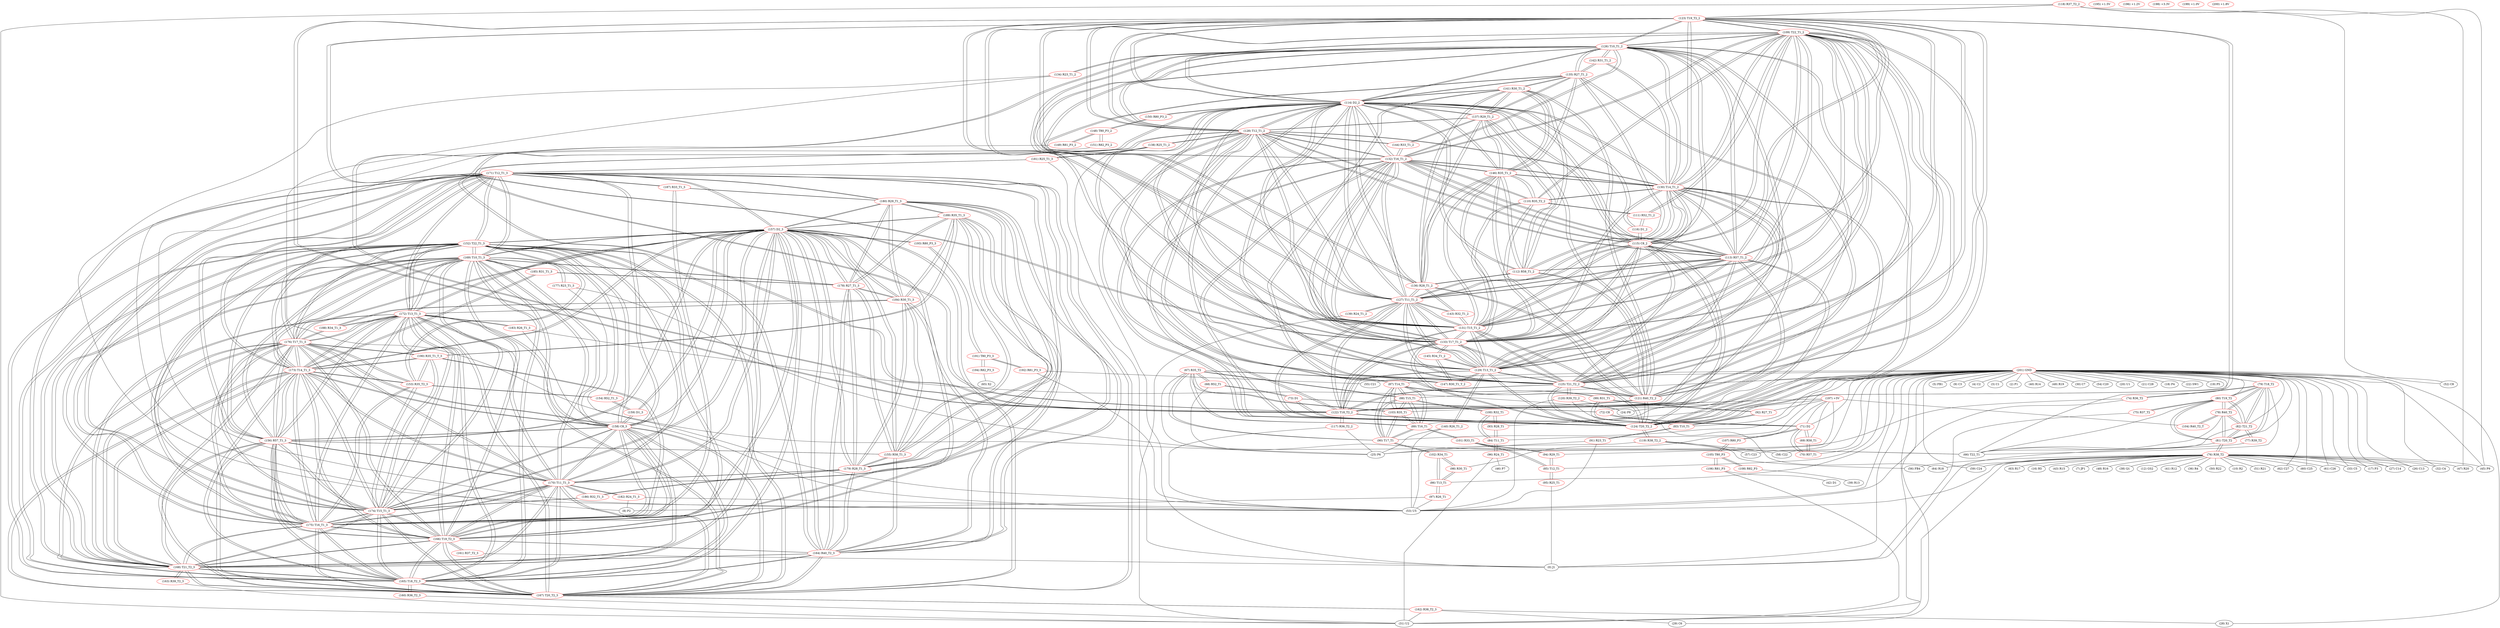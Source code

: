 graph {
	67 [label="(67) R35_T2" color=red]
	68 [label="(68) R52_T1"]
	66 [label="(66) T22_T1"]
	87 [label="(87) T14_T1"]
	88 [label="(88) T15_T1"]
	90 [label="(90) T17_T1"]
	89 [label="(89) T16_T1"]
	103 [label="(103) R35_T1"]
	68 [label="(68) R52_T1" color=red]
	73 [label="(73) D1"]
	67 [label="(67) R35_T2"]
	66 [label="(66) T22_T1"]
	69 [label="(69) R58_T1" color=red]
	70 [label="(70) R57_T1"]
	71 [label="(71) D2"]
	70 [label="(70) R57_T1" color=red]
	71 [label="(71) D2"]
	69 [label="(69) R58_T1"]
	71 [label="(71) D2" color=red]
	73 [label="(73) D1"]
	72 [label="(72) C8"]
	70 [label="(70) R57_T1"]
	69 [label="(69) R58_T1"]
	107 [label="(107) R80_P3"]
	72 [label="(72) C8" color=red]
	73 [label="(73) D1"]
	71 [label="(71) D2"]
	73 [label="(73) D1" color=red]
	71 [label="(71) D2"]
	72 [label="(72) C8"]
	68 [label="(68) R52_T1"]
	74 [label="(74) R36_T2" color=red]
	25 [label="(25) P6"]
	53 [label="(53) U5"]
	79 [label="(79) T18_T2"]
	75 [label="(75) R37_T2" color=red]
	0 [label="(0) J1"]
	80 [label="(80) T19_T2"]
	76 [label="(76) R38_T2" color=red]
	50 [label="(50) R22"]
	10 [label="(10) R2"]
	51 [label="(51) R21"]
	53 [label="(53) U5"]
	59 [label="(59) C24"]
	62 [label="(62) C27"]
	64 [label="(64) R18"]
	63 [label="(63) R17"]
	60 [label="(60) C25"]
	16 [label="(16) R5"]
	61 [label="(61) C26"]
	31 [label="(31) U2"]
	33 [label="(33) C5"]
	43 [label="(43) R15"]
	17 [label="(17) P3"]
	47 [label="(47) R20"]
	7 [label="(7) JP1"]
	27 [label="(27) C14"]
	45 [label="(45) P9"]
	26 [label="(26) C13"]
	48 [label="(48) R16"]
	38 [label="(38) Q1"]
	12 [label="(12) GS2"]
	56 [label="(56) FB4"]
	41 [label="(41) R12"]
	36 [label="(36) R4"]
	32 [label="(32) C4"]
	81 [label="(81) T20_T2"]
	77 [label="(77) R39_T2" color=red]
	0 [label="(0) J1"]
	82 [label="(82) T21_T2"]
	78 [label="(78) R40_T2" color=red]
	81 [label="(81) T20_T2"]
	82 [label="(82) T21_T2"]
	80 [label="(80) T19_T2"]
	66 [label="(66) T22_T1"]
	79 [label="(79) T18_T2"]
	104 [label="(104) R40_T2_T"]
	79 [label="(79) T18_T2" color=red]
	81 [label="(81) T20_T2"]
	82 [label="(82) T21_T2"]
	80 [label="(80) T19_T2"]
	78 [label="(78) R40_T2"]
	66 [label="(66) T22_T1"]
	74 [label="(74) R36_T2"]
	80 [label="(80) T19_T2" color=red]
	81 [label="(81) T20_T2"]
	82 [label="(82) T21_T2"]
	78 [label="(78) R40_T2"]
	66 [label="(66) T22_T1"]
	79 [label="(79) T18_T2"]
	75 [label="(75) R37_T2"]
	81 [label="(81) T20_T2" color=red]
	82 [label="(82) T21_T2"]
	80 [label="(80) T19_T2"]
	78 [label="(78) R40_T2"]
	66 [label="(66) T22_T1"]
	79 [label="(79) T18_T2"]
	76 [label="(76) R38_T2"]
	82 [label="(82) T21_T2" color=red]
	81 [label="(81) T20_T2"]
	80 [label="(80) T19_T2"]
	78 [label="(78) R40_T2"]
	66 [label="(66) T22_T1"]
	79 [label="(79) T18_T2"]
	77 [label="(77) R39_T2"]
	83 [label="(83) T10_T1" color=red]
	91 [label="(91) R23_T1"]
	99 [label="(99) R31_T1"]
	92 [label="(92) R27_T1"]
	84 [label="(84) T11_T1" color=red]
	96 [label="(96) R24_T1"]
	100 [label="(100) R32_T1"]
	93 [label="(93) R28_T1"]
	85 [label="(85) T12_T1" color=red]
	101 [label="(101) R33_T1"]
	94 [label="(94) R29_T1"]
	95 [label="(95) R25_T1"]
	86 [label="(86) T13_T1" color=red]
	102 [label="(102) R34_T1"]
	98 [label="(98) R30_T1"]
	97 [label="(97) R26_T1"]
	87 [label="(87) T14_T1" color=red]
	88 [label="(88) T15_T1"]
	90 [label="(90) T17_T1"]
	89 [label="(89) T16_T1"]
	103 [label="(103) R35_T1"]
	67 [label="(67) R35_T2"]
	99 [label="(99) R31_T1"]
	88 [label="(88) T15_T1" color=red]
	87 [label="(87) T14_T1"]
	90 [label="(90) T17_T1"]
	89 [label="(89) T16_T1"]
	103 [label="(103) R35_T1"]
	67 [label="(67) R35_T2"]
	100 [label="(100) R32_T1"]
	89 [label="(89) T16_T1" color=red]
	87 [label="(87) T14_T1"]
	88 [label="(88) T15_T1"]
	90 [label="(90) T17_T1"]
	103 [label="(103) R35_T1"]
	67 [label="(67) R35_T2"]
	101 [label="(101) R33_T1"]
	90 [label="(90) T17_T1" color=red]
	87 [label="(87) T14_T1"]
	88 [label="(88) T15_T1"]
	89 [label="(89) T16_T1"]
	103 [label="(103) R35_T1"]
	67 [label="(67) R35_T2"]
	102 [label="(102) R34_T1"]
	91 [label="(91) R23_T1" color=red]
	25 [label="(25) P6"]
	53 [label="(53) U5"]
	83 [label="(83) T10_T1"]
	92 [label="(92) R27_T1" color=red]
	99 [label="(99) R31_T1"]
	83 [label="(83) T10_T1"]
	93 [label="(93) R28_T1" color=red]
	100 [label="(100) R32_T1"]
	84 [label="(84) T11_T1"]
	94 [label="(94) R29_T1" color=red]
	101 [label="(101) R33_T1"]
	85 [label="(85) T12_T1"]
	95 [label="(95) R25_T1" color=red]
	0 [label="(0) J1"]
	85 [label="(85) T12_T1"]
	96 [label="(96) R24_T1" color=red]
	46 [label="(46) P7"]
	31 [label="(31) U2"]
	84 [label="(84) T11_T1"]
	97 [label="(97) R26_T1" color=red]
	8 [label="(8) P2"]
	53 [label="(53) U5"]
	86 [label="(86) T13_T1"]
	98 [label="(98) R30_T1" color=red]
	86 [label="(86) T13_T1"]
	102 [label="(102) R34_T1"]
	99 [label="(99) R31_T1" color=red]
	92 [label="(92) R27_T1"]
	83 [label="(83) T10_T1"]
	87 [label="(87) T14_T1"]
	100 [label="(100) R32_T1" color=red]
	88 [label="(88) T15_T1"]
	84 [label="(84) T11_T1"]
	93 [label="(93) R28_T1"]
	101 [label="(101) R33_T1" color=red]
	89 [label="(89) T16_T1"]
	94 [label="(94) R29_T1"]
	85 [label="(85) T12_T1"]
	102 [label="(102) R34_T1" color=red]
	90 [label="(90) T17_T1"]
	86 [label="(86) T13_T1"]
	98 [label="(98) R30_T1"]
	103 [label="(103) R35_T1" color=red]
	87 [label="(87) T14_T1"]
	88 [label="(88) T15_T1"]
	90 [label="(90) T17_T1"]
	89 [label="(89) T16_T1"]
	67 [label="(67) R35_T2"]
	104 [label="(104) R40_T2_T" color=red]
	78 [label="(78) R40_T2"]
	105 [label="(105) T80_P3" color=red]
	106 [label="(106) R81_P3"]
	108 [label="(108) R82_P3"]
	107 [label="(107) R80_P3"]
	106 [label="(106) R81_P3" color=red]
	31 [label="(31) U2"]
	42 [label="(42) D1"]
	105 [label="(105) T80_P3"]
	107 [label="(107) R80_P3" color=red]
	71 [label="(71) D2"]
	105 [label="(105) T80_P3"]
	108 [label="(108) R82_P3" color=red]
	39 [label="(39) R13"]
	105 [label="(105) T80_P3"]
	109 [label="(109) T22_T1_2" color=red]
	126 [label="(126) T10_T1_2"]
	127 [label="(127) T11_T1_2"]
	128 [label="(128) T12_T1_2"]
	129 [label="(129) T13_T1_2"]
	124 [label="(124) T20_T2_2"]
	130 [label="(130) T14_T1_2"]
	131 [label="(131) T15_T1_2"]
	122 [label="(122) T18_T2_2"]
	125 [label="(125) T21_T2_2"]
	123 [label="(123) T19_T2_2"]
	115 [label="(115) C8_2"]
	132 [label="(132) T16_T1_2"]
	133 [label="(133) T17_T1_2"]
	114 [label="(114) D2_2"]
	113 [label="(113) R57_T1_2"]
	110 [label="(110) R35_T2_2"]
	111 [label="(111) R52_T1_2"]
	121 [label="(121) R40_T2_2"]
	110 [label="(110) R35_T2_2" color=red]
	111 [label="(111) R52_T1_2"]
	109 [label="(109) T22_T1_2"]
	130 [label="(130) T14_T1_2"]
	131 [label="(131) T15_T1_2"]
	133 [label="(133) T17_T1_2"]
	132 [label="(132) T16_T1_2"]
	146 [label="(146) R35_T1_2"]
	111 [label="(111) R52_T1_2" color=red]
	116 [label="(116) D1_2"]
	110 [label="(110) R35_T2_2"]
	109 [label="(109) T22_T1_2"]
	112 [label="(112) R58_T1_2" color=red]
	114 [label="(114) D2_2"]
	121 [label="(121) R40_T2_2"]
	135 [label="(135) R27_T1_2"]
	136 [label="(136) R28_T1_2"]
	137 [label="(137) R29_T1_2"]
	141 [label="(141) R30_T1_2"]
	146 [label="(146) R35_T1_2"]
	113 [label="(113) R57_T1_2"]
	113 [label="(113) R57_T1_2" color=red]
	126 [label="(126) T10_T1_2"]
	127 [label="(127) T11_T1_2"]
	128 [label="(128) T12_T1_2"]
	129 [label="(129) T13_T1_2"]
	124 [label="(124) T20_T2_2"]
	130 [label="(130) T14_T1_2"]
	131 [label="(131) T15_T1_2"]
	122 [label="(122) T18_T2_2"]
	125 [label="(125) T21_T2_2"]
	123 [label="(123) T19_T2_2"]
	115 [label="(115) C8_2"]
	132 [label="(132) T16_T1_2"]
	133 [label="(133) T17_T1_2"]
	114 [label="(114) D2_2"]
	109 [label="(109) T22_T1_2"]
	112 [label="(112) R58_T1_2"]
	114 [label="(114) D2_2" color=red]
	112 [label="(112) R58_T1_2"]
	121 [label="(121) R40_T2_2"]
	135 [label="(135) R27_T1_2"]
	136 [label="(136) R28_T1_2"]
	137 [label="(137) R29_T1_2"]
	141 [label="(141) R30_T1_2"]
	146 [label="(146) R35_T1_2"]
	126 [label="(126) T10_T1_2"]
	127 [label="(127) T11_T1_2"]
	128 [label="(128) T12_T1_2"]
	129 [label="(129) T13_T1_2"]
	124 [label="(124) T20_T2_2"]
	130 [label="(130) T14_T1_2"]
	131 [label="(131) T15_T1_2"]
	122 [label="(122) T18_T2_2"]
	125 [label="(125) T21_T2_2"]
	123 [label="(123) T19_T2_2"]
	115 [label="(115) C8_2"]
	132 [label="(132) T16_T1_2"]
	133 [label="(133) T17_T1_2"]
	109 [label="(109) T22_T1_2"]
	113 [label="(113) R57_T1_2"]
	116 [label="(116) D1_2"]
	150 [label="(150) R80_P3_2"]
	115 [label="(115) C8_2" color=red]
	126 [label="(126) T10_T1_2"]
	127 [label="(127) T11_T1_2"]
	128 [label="(128) T12_T1_2"]
	129 [label="(129) T13_T1_2"]
	124 [label="(124) T20_T2_2"]
	130 [label="(130) T14_T1_2"]
	131 [label="(131) T15_T1_2"]
	122 [label="(122) T18_T2_2"]
	125 [label="(125) T21_T2_2"]
	123 [label="(123) T19_T2_2"]
	132 [label="(132) T16_T1_2"]
	133 [label="(133) T17_T1_2"]
	114 [label="(114) D2_2"]
	109 [label="(109) T22_T1_2"]
	113 [label="(113) R57_T1_2"]
	116 [label="(116) D1_2"]
	116 [label="(116) D1_2" color=red]
	114 [label="(114) D2_2"]
	115 [label="(115) C8_2"]
	111 [label="(111) R52_T1_2"]
	117 [label="(117) R36_T2_2" color=red]
	53 [label="(53) U5"]
	25 [label="(25) P6"]
	122 [label="(122) T18_T2_2"]
	118 [label="(118) R37_T2_2" color=red]
	31 [label="(31) U2"]
	47 [label="(47) R20"]
	45 [label="(45) P9"]
	52 [label="(52) C8"]
	123 [label="(123) T19_T2_2"]
	119 [label="(119) R38_T2_2" color=red]
	56 [label="(56) FB4"]
	57 [label="(57) C23"]
	58 [label="(58) C22"]
	53 [label="(53) U5"]
	124 [label="(124) T20_T2_2"]
	120 [label="(120) R39_T2_2" color=red]
	53 [label="(53) U5"]
	64 [label="(64) R18"]
	24 [label="(24) P8"]
	125 [label="(125) T21_T2_2"]
	121 [label="(121) R40_T2_2" color=red]
	114 [label="(114) D2_2"]
	112 [label="(112) R58_T1_2"]
	135 [label="(135) R27_T1_2"]
	136 [label="(136) R28_T1_2"]
	137 [label="(137) R29_T1_2"]
	141 [label="(141) R30_T1_2"]
	146 [label="(146) R35_T1_2"]
	124 [label="(124) T20_T2_2"]
	125 [label="(125) T21_T2_2"]
	123 [label="(123) T19_T2_2"]
	109 [label="(109) T22_T1_2"]
	122 [label="(122) T18_T2_2"]
	122 [label="(122) T18_T2_2" color=red]
	126 [label="(126) T10_T1_2"]
	127 [label="(127) T11_T1_2"]
	128 [label="(128) T12_T1_2"]
	129 [label="(129) T13_T1_2"]
	124 [label="(124) T20_T2_2"]
	130 [label="(130) T14_T1_2"]
	131 [label="(131) T15_T1_2"]
	125 [label="(125) T21_T2_2"]
	123 [label="(123) T19_T2_2"]
	115 [label="(115) C8_2"]
	132 [label="(132) T16_T1_2"]
	133 [label="(133) T17_T1_2"]
	114 [label="(114) D2_2"]
	109 [label="(109) T22_T1_2"]
	113 [label="(113) R57_T1_2"]
	121 [label="(121) R40_T2_2"]
	117 [label="(117) R36_T2_2"]
	123 [label="(123) T19_T2_2" color=red]
	126 [label="(126) T10_T1_2"]
	127 [label="(127) T11_T1_2"]
	128 [label="(128) T12_T1_2"]
	129 [label="(129) T13_T1_2"]
	124 [label="(124) T20_T2_2"]
	130 [label="(130) T14_T1_2"]
	131 [label="(131) T15_T1_2"]
	122 [label="(122) T18_T2_2"]
	125 [label="(125) T21_T2_2"]
	115 [label="(115) C8_2"]
	132 [label="(132) T16_T1_2"]
	133 [label="(133) T17_T1_2"]
	114 [label="(114) D2_2"]
	109 [label="(109) T22_T1_2"]
	113 [label="(113) R57_T1_2"]
	121 [label="(121) R40_T2_2"]
	118 [label="(118) R37_T2_2"]
	124 [label="(124) T20_T2_2" color=red]
	126 [label="(126) T10_T1_2"]
	127 [label="(127) T11_T1_2"]
	128 [label="(128) T12_T1_2"]
	129 [label="(129) T13_T1_2"]
	130 [label="(130) T14_T1_2"]
	131 [label="(131) T15_T1_2"]
	122 [label="(122) T18_T2_2"]
	125 [label="(125) T21_T2_2"]
	123 [label="(123) T19_T2_2"]
	115 [label="(115) C8_2"]
	132 [label="(132) T16_T1_2"]
	133 [label="(133) T17_T1_2"]
	114 [label="(114) D2_2"]
	109 [label="(109) T22_T1_2"]
	113 [label="(113) R57_T1_2"]
	121 [label="(121) R40_T2_2"]
	119 [label="(119) R38_T2_2"]
	125 [label="(125) T21_T2_2" color=red]
	126 [label="(126) T10_T1_2"]
	127 [label="(127) T11_T1_2"]
	128 [label="(128) T12_T1_2"]
	129 [label="(129) T13_T1_2"]
	124 [label="(124) T20_T2_2"]
	130 [label="(130) T14_T1_2"]
	131 [label="(131) T15_T1_2"]
	122 [label="(122) T18_T2_2"]
	123 [label="(123) T19_T2_2"]
	115 [label="(115) C8_2"]
	132 [label="(132) T16_T1_2"]
	133 [label="(133) T17_T1_2"]
	114 [label="(114) D2_2"]
	109 [label="(109) T22_T1_2"]
	113 [label="(113) R57_T1_2"]
	121 [label="(121) R40_T2_2"]
	120 [label="(120) R39_T2_2"]
	126 [label="(126) T10_T1_2" color=red]
	127 [label="(127) T11_T1_2"]
	128 [label="(128) T12_T1_2"]
	129 [label="(129) T13_T1_2"]
	124 [label="(124) T20_T2_2"]
	130 [label="(130) T14_T1_2"]
	131 [label="(131) T15_T1_2"]
	122 [label="(122) T18_T2_2"]
	125 [label="(125) T21_T2_2"]
	123 [label="(123) T19_T2_2"]
	115 [label="(115) C8_2"]
	132 [label="(132) T16_T1_2"]
	133 [label="(133) T17_T1_2"]
	114 [label="(114) D2_2"]
	109 [label="(109) T22_T1_2"]
	113 [label="(113) R57_T1_2"]
	134 [label="(134) R23_T1_2"]
	142 [label="(142) R31_T1_2"]
	135 [label="(135) R27_T1_2"]
	127 [label="(127) T11_T1_2" color=red]
	126 [label="(126) T10_T1_2"]
	128 [label="(128) T12_T1_2"]
	129 [label="(129) T13_T1_2"]
	124 [label="(124) T20_T2_2"]
	130 [label="(130) T14_T1_2"]
	131 [label="(131) T15_T1_2"]
	122 [label="(122) T18_T2_2"]
	125 [label="(125) T21_T2_2"]
	123 [label="(123) T19_T2_2"]
	115 [label="(115) C8_2"]
	132 [label="(132) T16_T1_2"]
	133 [label="(133) T17_T1_2"]
	114 [label="(114) D2_2"]
	109 [label="(109) T22_T1_2"]
	113 [label="(113) R57_T1_2"]
	139 [label="(139) R24_T1_2"]
	143 [label="(143) R32_T1_2"]
	136 [label="(136) R28_T1_2"]
	128 [label="(128) T12_T1_2" color=red]
	126 [label="(126) T10_T1_2"]
	127 [label="(127) T11_T1_2"]
	129 [label="(129) T13_T1_2"]
	124 [label="(124) T20_T2_2"]
	130 [label="(130) T14_T1_2"]
	131 [label="(131) T15_T1_2"]
	122 [label="(122) T18_T2_2"]
	125 [label="(125) T21_T2_2"]
	123 [label="(123) T19_T2_2"]
	115 [label="(115) C8_2"]
	132 [label="(132) T16_T1_2"]
	133 [label="(133) T17_T1_2"]
	114 [label="(114) D2_2"]
	109 [label="(109) T22_T1_2"]
	113 [label="(113) R57_T1_2"]
	144 [label="(144) R33_T1_2"]
	137 [label="(137) R29_T1_2"]
	138 [label="(138) R25_T1_2"]
	129 [label="(129) T13_T1_2" color=red]
	126 [label="(126) T10_T1_2"]
	127 [label="(127) T11_T1_2"]
	128 [label="(128) T12_T1_2"]
	124 [label="(124) T20_T2_2"]
	130 [label="(130) T14_T1_2"]
	131 [label="(131) T15_T1_2"]
	122 [label="(122) T18_T2_2"]
	125 [label="(125) T21_T2_2"]
	123 [label="(123) T19_T2_2"]
	115 [label="(115) C8_2"]
	132 [label="(132) T16_T1_2"]
	133 [label="(133) T17_T1_2"]
	114 [label="(114) D2_2"]
	109 [label="(109) T22_T1_2"]
	113 [label="(113) R57_T1_2"]
	145 [label="(145) R34_T1_2"]
	147 [label="(147) R30_T1_T_2"]
	140 [label="(140) R26_T1_2"]
	130 [label="(130) T14_T1_2" color=red]
	126 [label="(126) T10_T1_2"]
	127 [label="(127) T11_T1_2"]
	128 [label="(128) T12_T1_2"]
	129 [label="(129) T13_T1_2"]
	124 [label="(124) T20_T2_2"]
	131 [label="(131) T15_T1_2"]
	122 [label="(122) T18_T2_2"]
	125 [label="(125) T21_T2_2"]
	123 [label="(123) T19_T2_2"]
	115 [label="(115) C8_2"]
	132 [label="(132) T16_T1_2"]
	133 [label="(133) T17_T1_2"]
	114 [label="(114) D2_2"]
	109 [label="(109) T22_T1_2"]
	113 [label="(113) R57_T1_2"]
	146 [label="(146) R35_T1_2"]
	110 [label="(110) R35_T2_2"]
	142 [label="(142) R31_T1_2"]
	131 [label="(131) T15_T1_2" color=red]
	126 [label="(126) T10_T1_2"]
	127 [label="(127) T11_T1_2"]
	128 [label="(128) T12_T1_2"]
	129 [label="(129) T13_T1_2"]
	124 [label="(124) T20_T2_2"]
	130 [label="(130) T14_T1_2"]
	122 [label="(122) T18_T2_2"]
	125 [label="(125) T21_T2_2"]
	123 [label="(123) T19_T2_2"]
	115 [label="(115) C8_2"]
	132 [label="(132) T16_T1_2"]
	133 [label="(133) T17_T1_2"]
	114 [label="(114) D2_2"]
	109 [label="(109) T22_T1_2"]
	113 [label="(113) R57_T1_2"]
	146 [label="(146) R35_T1_2"]
	110 [label="(110) R35_T2_2"]
	143 [label="(143) R32_T1_2"]
	132 [label="(132) T16_T1_2" color=red]
	126 [label="(126) T10_T1_2"]
	127 [label="(127) T11_T1_2"]
	128 [label="(128) T12_T1_2"]
	129 [label="(129) T13_T1_2"]
	124 [label="(124) T20_T2_2"]
	130 [label="(130) T14_T1_2"]
	131 [label="(131) T15_T1_2"]
	122 [label="(122) T18_T2_2"]
	125 [label="(125) T21_T2_2"]
	123 [label="(123) T19_T2_2"]
	115 [label="(115) C8_2"]
	133 [label="(133) T17_T1_2"]
	114 [label="(114) D2_2"]
	109 [label="(109) T22_T1_2"]
	113 [label="(113) R57_T1_2"]
	146 [label="(146) R35_T1_2"]
	110 [label="(110) R35_T2_2"]
	144 [label="(144) R33_T1_2"]
	133 [label="(133) T17_T1_2" color=red]
	126 [label="(126) T10_T1_2"]
	127 [label="(127) T11_T1_2"]
	128 [label="(128) T12_T1_2"]
	129 [label="(129) T13_T1_2"]
	124 [label="(124) T20_T2_2"]
	130 [label="(130) T14_T1_2"]
	131 [label="(131) T15_T1_2"]
	122 [label="(122) T18_T2_2"]
	125 [label="(125) T21_T2_2"]
	123 [label="(123) T19_T2_2"]
	115 [label="(115) C8_2"]
	132 [label="(132) T16_T1_2"]
	114 [label="(114) D2_2"]
	109 [label="(109) T22_T1_2"]
	113 [label="(113) R57_T1_2"]
	146 [label="(146) R35_T1_2"]
	110 [label="(110) R35_T2_2"]
	145 [label="(145) R34_T1_2"]
	134 [label="(134) R23_T1_2" color=red]
	53 [label="(53) U5"]
	25 [label="(25) P6"]
	126 [label="(126) T10_T1_2"]
	135 [label="(135) R27_T1_2" color=red]
	114 [label="(114) D2_2"]
	112 [label="(112) R58_T1_2"]
	121 [label="(121) R40_T2_2"]
	136 [label="(136) R28_T1_2"]
	137 [label="(137) R29_T1_2"]
	141 [label="(141) R30_T1_2"]
	146 [label="(146) R35_T1_2"]
	142 [label="(142) R31_T1_2"]
	126 [label="(126) T10_T1_2"]
	136 [label="(136) R28_T1_2" color=red]
	114 [label="(114) D2_2"]
	112 [label="(112) R58_T1_2"]
	121 [label="(121) R40_T2_2"]
	135 [label="(135) R27_T1_2"]
	137 [label="(137) R29_T1_2"]
	141 [label="(141) R30_T1_2"]
	146 [label="(146) R35_T1_2"]
	143 [label="(143) R32_T1_2"]
	127 [label="(127) T11_T1_2"]
	137 [label="(137) R29_T1_2" color=red]
	114 [label="(114) D2_2"]
	112 [label="(112) R58_T1_2"]
	121 [label="(121) R40_T2_2"]
	135 [label="(135) R27_T1_2"]
	136 [label="(136) R28_T1_2"]
	141 [label="(141) R30_T1_2"]
	146 [label="(146) R35_T1_2"]
	144 [label="(144) R33_T1_2"]
	128 [label="(128) T12_T1_2"]
	138 [label="(138) R25_T1_2" color=red]
	0 [label="(0) J1"]
	181 [label="(181) R25_T1_3"]
	128 [label="(128) T12_T1_2"]
	139 [label="(139) R24_T1_2" color=red]
	31 [label="(31) U2"]
	127 [label="(127) T11_T1_2"]
	140 [label="(140) R26_T1_2" color=red]
	53 [label="(53) U5"]
	25 [label="(25) P6"]
	129 [label="(129) T13_T1_2"]
	141 [label="(141) R30_T1_2" color=red]
	114 [label="(114) D2_2"]
	112 [label="(112) R58_T1_2"]
	121 [label="(121) R40_T2_2"]
	135 [label="(135) R27_T1_2"]
	136 [label="(136) R28_T1_2"]
	137 [label="(137) R29_T1_2"]
	146 [label="(146) R35_T1_2"]
	147 [label="(147) R30_T1_T_2"]
	142 [label="(142) R31_T1_2" color=red]
	135 [label="(135) R27_T1_2"]
	126 [label="(126) T10_T1_2"]
	130 [label="(130) T14_T1_2"]
	143 [label="(143) R32_T1_2" color=red]
	131 [label="(131) T15_T1_2"]
	127 [label="(127) T11_T1_2"]
	136 [label="(136) R28_T1_2"]
	144 [label="(144) R33_T1_2" color=red]
	132 [label="(132) T16_T1_2"]
	137 [label="(137) R29_T1_2"]
	128 [label="(128) T12_T1_2"]
	145 [label="(145) R34_T1_2" color=red]
	133 [label="(133) T17_T1_2"]
	129 [label="(129) T13_T1_2"]
	147 [label="(147) R30_T1_T_2"]
	146 [label="(146) R35_T1_2" color=red]
	114 [label="(114) D2_2"]
	112 [label="(112) R58_T1_2"]
	121 [label="(121) R40_T2_2"]
	135 [label="(135) R27_T1_2"]
	136 [label="(136) R28_T1_2"]
	137 [label="(137) R29_T1_2"]
	141 [label="(141) R30_T1_2"]
	130 [label="(130) T14_T1_2"]
	131 [label="(131) T15_T1_2"]
	133 [label="(133) T17_T1_2"]
	132 [label="(132) T16_T1_2"]
	110 [label="(110) R35_T2_2"]
	147 [label="(147) R30_T1_T_2" color=red]
	129 [label="(129) T13_T1_2"]
	145 [label="(145) R34_T1_2"]
	141 [label="(141) R30_T1_2"]
	148 [label="(148) T80_P3_2" color=red]
	149 [label="(149) R81_P3_2"]
	151 [label="(151) R82_P3_2"]
	150 [label="(150) R80_P3_2"]
	149 [label="(149) R81_P3_2" color=red]
	8 [label="(8) P2"]
	148 [label="(148) T80_P3_2"]
	150 [label="(150) R80_P3_2" color=red]
	114 [label="(114) D2_2"]
	148 [label="(148) T80_P3_2"]
	151 [label="(151) R82_P3_2" color=red]
	53 [label="(53) U5"]
	148 [label="(148) T80_P3_2"]
	152 [label="(152) T22_T1_3" color=red]
	169 [label="(169) T10_T1_3"]
	170 [label="(170) T11_T1_3"]
	171 [label="(171) T12_T1_3"]
	172 [label="(172) T13_T1_3"]
	167 [label="(167) T20_T2_3"]
	173 [label="(173) T14_T1_3"]
	174 [label="(174) T15_T1_3"]
	165 [label="(165) T18_T2_3"]
	168 [label="(168) T21_T2_3"]
	166 [label="(166) T19_T2_3"]
	158 [label="(158) C8_3"]
	175 [label="(175) T16_T1_3"]
	176 [label="(176) T17_T1_3"]
	157 [label="(157) D2_3"]
	156 [label="(156) R57_T1_3"]
	153 [label="(153) R35_T2_3"]
	154 [label="(154) R52_T1_3"]
	164 [label="(164) R40_T2_3"]
	153 [label="(153) R35_T2_3" color=red]
	154 [label="(154) R52_T1_3"]
	152 [label="(152) T22_T1_3"]
	173 [label="(173) T14_T1_3"]
	174 [label="(174) T15_T1_3"]
	176 [label="(176) T17_T1_3"]
	175 [label="(175) T16_T1_3"]
	190 [label="(190) R35_T1_T_3"]
	154 [label="(154) R52_T1_3" color=red]
	159 [label="(159) D1_3"]
	153 [label="(153) R35_T2_3"]
	152 [label="(152) T22_T1_3"]
	155 [label="(155) R58_T1_3" color=red]
	157 [label="(157) D2_3"]
	164 [label="(164) R40_T2_3"]
	178 [label="(178) R27_T1_3"]
	179 [label="(179) R28_T1_3"]
	180 [label="(180) R29_T1_3"]
	184 [label="(184) R30_T1_3"]
	189 [label="(189) R35_T1_3"]
	156 [label="(156) R57_T1_3"]
	156 [label="(156) R57_T1_3" color=red]
	169 [label="(169) T10_T1_3"]
	170 [label="(170) T11_T1_3"]
	171 [label="(171) T12_T1_3"]
	172 [label="(172) T13_T1_3"]
	167 [label="(167) T20_T2_3"]
	173 [label="(173) T14_T1_3"]
	174 [label="(174) T15_T1_3"]
	165 [label="(165) T18_T2_3"]
	168 [label="(168) T21_T2_3"]
	166 [label="(166) T19_T2_3"]
	158 [label="(158) C8_3"]
	175 [label="(175) T16_T1_3"]
	176 [label="(176) T17_T1_3"]
	157 [label="(157) D2_3"]
	152 [label="(152) T22_T1_3"]
	155 [label="(155) R58_T1_3"]
	157 [label="(157) D2_3" color=red]
	155 [label="(155) R58_T1_3"]
	164 [label="(164) R40_T2_3"]
	178 [label="(178) R27_T1_3"]
	179 [label="(179) R28_T1_3"]
	180 [label="(180) R29_T1_3"]
	184 [label="(184) R30_T1_3"]
	189 [label="(189) R35_T1_3"]
	169 [label="(169) T10_T1_3"]
	170 [label="(170) T11_T1_3"]
	171 [label="(171) T12_T1_3"]
	172 [label="(172) T13_T1_3"]
	167 [label="(167) T20_T2_3"]
	173 [label="(173) T14_T1_3"]
	174 [label="(174) T15_T1_3"]
	165 [label="(165) T18_T2_3"]
	168 [label="(168) T21_T2_3"]
	166 [label="(166) T19_T2_3"]
	158 [label="(158) C8_3"]
	175 [label="(175) T16_T1_3"]
	176 [label="(176) T17_T1_3"]
	152 [label="(152) T22_T1_3"]
	156 [label="(156) R57_T1_3"]
	159 [label="(159) D1_3"]
	193 [label="(193) R80_P3_3"]
	158 [label="(158) C8_3" color=red]
	169 [label="(169) T10_T1_3"]
	170 [label="(170) T11_T1_3"]
	171 [label="(171) T12_T1_3"]
	172 [label="(172) T13_T1_3"]
	167 [label="(167) T20_T2_3"]
	173 [label="(173) T14_T1_3"]
	174 [label="(174) T15_T1_3"]
	165 [label="(165) T18_T2_3"]
	168 [label="(168) T21_T2_3"]
	166 [label="(166) T19_T2_3"]
	175 [label="(175) T16_T1_3"]
	176 [label="(176) T17_T1_3"]
	157 [label="(157) D2_3"]
	152 [label="(152) T22_T1_3"]
	156 [label="(156) R57_T1_3"]
	159 [label="(159) D1_3"]
	159 [label="(159) D1_3" color=red]
	157 [label="(157) D2_3"]
	158 [label="(158) C8_3"]
	154 [label="(154) R52_T1_3"]
	160 [label="(160) R36_T2_3" color=red]
	31 [label="(31) U2"]
	165 [label="(165) T18_T2_3"]
	161 [label="(161) R37_T2_3" color=red]
	0 [label="(0) J1"]
	166 [label="(166) T19_T2_3"]
	162 [label="(162) R38_T2_3" color=red]
	31 [label="(31) U2"]
	29 [label="(29) C6"]
	28 [label="(28) X1"]
	167 [label="(167) T20_T2_3"]
	163 [label="(163) R39_T2_3" color=red]
	31 [label="(31) U2"]
	168 [label="(168) T21_T2_3"]
	164 [label="(164) R40_T2_3" color=red]
	157 [label="(157) D2_3"]
	155 [label="(155) R58_T1_3"]
	178 [label="(178) R27_T1_3"]
	179 [label="(179) R28_T1_3"]
	180 [label="(180) R29_T1_3"]
	184 [label="(184) R30_T1_3"]
	189 [label="(189) R35_T1_3"]
	167 [label="(167) T20_T2_3"]
	168 [label="(168) T21_T2_3"]
	166 [label="(166) T19_T2_3"]
	152 [label="(152) T22_T1_3"]
	165 [label="(165) T18_T2_3"]
	165 [label="(165) T18_T2_3" color=red]
	169 [label="(169) T10_T1_3"]
	170 [label="(170) T11_T1_3"]
	171 [label="(171) T12_T1_3"]
	172 [label="(172) T13_T1_3"]
	167 [label="(167) T20_T2_3"]
	173 [label="(173) T14_T1_3"]
	174 [label="(174) T15_T1_3"]
	168 [label="(168) T21_T2_3"]
	166 [label="(166) T19_T2_3"]
	158 [label="(158) C8_3"]
	175 [label="(175) T16_T1_3"]
	176 [label="(176) T17_T1_3"]
	157 [label="(157) D2_3"]
	152 [label="(152) T22_T1_3"]
	156 [label="(156) R57_T1_3"]
	164 [label="(164) R40_T2_3"]
	160 [label="(160) R36_T2_3"]
	166 [label="(166) T19_T2_3" color=red]
	169 [label="(169) T10_T1_3"]
	170 [label="(170) T11_T1_3"]
	171 [label="(171) T12_T1_3"]
	172 [label="(172) T13_T1_3"]
	167 [label="(167) T20_T2_3"]
	173 [label="(173) T14_T1_3"]
	174 [label="(174) T15_T1_3"]
	165 [label="(165) T18_T2_3"]
	168 [label="(168) T21_T2_3"]
	158 [label="(158) C8_3"]
	175 [label="(175) T16_T1_3"]
	176 [label="(176) T17_T1_3"]
	157 [label="(157) D2_3"]
	152 [label="(152) T22_T1_3"]
	156 [label="(156) R57_T1_3"]
	164 [label="(164) R40_T2_3"]
	161 [label="(161) R37_T2_3"]
	167 [label="(167) T20_T2_3" color=red]
	169 [label="(169) T10_T1_3"]
	170 [label="(170) T11_T1_3"]
	171 [label="(171) T12_T1_3"]
	172 [label="(172) T13_T1_3"]
	173 [label="(173) T14_T1_3"]
	174 [label="(174) T15_T1_3"]
	165 [label="(165) T18_T2_3"]
	168 [label="(168) T21_T2_3"]
	166 [label="(166) T19_T2_3"]
	158 [label="(158) C8_3"]
	175 [label="(175) T16_T1_3"]
	176 [label="(176) T17_T1_3"]
	157 [label="(157) D2_3"]
	152 [label="(152) T22_T1_3"]
	156 [label="(156) R57_T1_3"]
	164 [label="(164) R40_T2_3"]
	162 [label="(162) R38_T2_3"]
	168 [label="(168) T21_T2_3" color=red]
	169 [label="(169) T10_T1_3"]
	170 [label="(170) T11_T1_3"]
	171 [label="(171) T12_T1_3"]
	172 [label="(172) T13_T1_3"]
	167 [label="(167) T20_T2_3"]
	173 [label="(173) T14_T1_3"]
	174 [label="(174) T15_T1_3"]
	165 [label="(165) T18_T2_3"]
	166 [label="(166) T19_T2_3"]
	158 [label="(158) C8_3"]
	175 [label="(175) T16_T1_3"]
	176 [label="(176) T17_T1_3"]
	157 [label="(157) D2_3"]
	152 [label="(152) T22_T1_3"]
	156 [label="(156) R57_T1_3"]
	164 [label="(164) R40_T2_3"]
	163 [label="(163) R39_T2_3"]
	169 [label="(169) T10_T1_3" color=red]
	170 [label="(170) T11_T1_3"]
	171 [label="(171) T12_T1_3"]
	172 [label="(172) T13_T1_3"]
	167 [label="(167) T20_T2_3"]
	173 [label="(173) T14_T1_3"]
	174 [label="(174) T15_T1_3"]
	165 [label="(165) T18_T2_3"]
	168 [label="(168) T21_T2_3"]
	166 [label="(166) T19_T2_3"]
	158 [label="(158) C8_3"]
	175 [label="(175) T16_T1_3"]
	176 [label="(176) T17_T1_3"]
	157 [label="(157) D2_3"]
	152 [label="(152) T22_T1_3"]
	156 [label="(156) R57_T1_3"]
	177 [label="(177) R23_T1_3"]
	185 [label="(185) R31_T1_3"]
	178 [label="(178) R27_T1_3"]
	170 [label="(170) T11_T1_3" color=red]
	169 [label="(169) T10_T1_3"]
	171 [label="(171) T12_T1_3"]
	172 [label="(172) T13_T1_3"]
	167 [label="(167) T20_T2_3"]
	173 [label="(173) T14_T1_3"]
	174 [label="(174) T15_T1_3"]
	165 [label="(165) T18_T2_3"]
	168 [label="(168) T21_T2_3"]
	166 [label="(166) T19_T2_3"]
	158 [label="(158) C8_3"]
	175 [label="(175) T16_T1_3"]
	176 [label="(176) T17_T1_3"]
	157 [label="(157) D2_3"]
	152 [label="(152) T22_T1_3"]
	156 [label="(156) R57_T1_3"]
	182 [label="(182) R24_T1_3"]
	186 [label="(186) R32_T1_3"]
	179 [label="(179) R28_T1_3"]
	171 [label="(171) T12_T1_3" color=red]
	169 [label="(169) T10_T1_3"]
	170 [label="(170) T11_T1_3"]
	172 [label="(172) T13_T1_3"]
	167 [label="(167) T20_T2_3"]
	173 [label="(173) T14_T1_3"]
	174 [label="(174) T15_T1_3"]
	165 [label="(165) T18_T2_3"]
	168 [label="(168) T21_T2_3"]
	166 [label="(166) T19_T2_3"]
	158 [label="(158) C8_3"]
	175 [label="(175) T16_T1_3"]
	176 [label="(176) T17_T1_3"]
	157 [label="(157) D2_3"]
	152 [label="(152) T22_T1_3"]
	156 [label="(156) R57_T1_3"]
	187 [label="(187) R33_T1_3"]
	180 [label="(180) R29_T1_3"]
	181 [label="(181) R25_T1_3"]
	172 [label="(172) T13_T1_3" color=red]
	169 [label="(169) T10_T1_3"]
	170 [label="(170) T11_T1_3"]
	171 [label="(171) T12_T1_3"]
	167 [label="(167) T20_T2_3"]
	173 [label="(173) T14_T1_3"]
	174 [label="(174) T15_T1_3"]
	165 [label="(165) T18_T2_3"]
	168 [label="(168) T21_T2_3"]
	166 [label="(166) T19_T2_3"]
	158 [label="(158) C8_3"]
	175 [label="(175) T16_T1_3"]
	176 [label="(176) T17_T1_3"]
	157 [label="(157) D2_3"]
	152 [label="(152) T22_T1_3"]
	156 [label="(156) R57_T1_3"]
	188 [label="(188) R34_T1_3"]
	184 [label="(184) R30_T1_3"]
	183 [label="(183) R26_T1_3"]
	173 [label="(173) T14_T1_3" color=red]
	169 [label="(169) T10_T1_3"]
	170 [label="(170) T11_T1_3"]
	171 [label="(171) T12_T1_3"]
	172 [label="(172) T13_T1_3"]
	167 [label="(167) T20_T2_3"]
	174 [label="(174) T15_T1_3"]
	165 [label="(165) T18_T2_3"]
	168 [label="(168) T21_T2_3"]
	166 [label="(166) T19_T2_3"]
	158 [label="(158) C8_3"]
	175 [label="(175) T16_T1_3"]
	176 [label="(176) T17_T1_3"]
	157 [label="(157) D2_3"]
	152 [label="(152) T22_T1_3"]
	156 [label="(156) R57_T1_3"]
	190 [label="(190) R35_T1_T_3"]
	153 [label="(153) R35_T2_3"]
	185 [label="(185) R31_T1_3"]
	174 [label="(174) T15_T1_3" color=red]
	169 [label="(169) T10_T1_3"]
	170 [label="(170) T11_T1_3"]
	171 [label="(171) T12_T1_3"]
	172 [label="(172) T13_T1_3"]
	167 [label="(167) T20_T2_3"]
	173 [label="(173) T14_T1_3"]
	165 [label="(165) T18_T2_3"]
	168 [label="(168) T21_T2_3"]
	166 [label="(166) T19_T2_3"]
	158 [label="(158) C8_3"]
	175 [label="(175) T16_T1_3"]
	176 [label="(176) T17_T1_3"]
	157 [label="(157) D2_3"]
	152 [label="(152) T22_T1_3"]
	156 [label="(156) R57_T1_3"]
	190 [label="(190) R35_T1_T_3"]
	153 [label="(153) R35_T2_3"]
	186 [label="(186) R32_T1_3"]
	175 [label="(175) T16_T1_3" color=red]
	169 [label="(169) T10_T1_3"]
	170 [label="(170) T11_T1_3"]
	171 [label="(171) T12_T1_3"]
	172 [label="(172) T13_T1_3"]
	167 [label="(167) T20_T2_3"]
	173 [label="(173) T14_T1_3"]
	174 [label="(174) T15_T1_3"]
	165 [label="(165) T18_T2_3"]
	168 [label="(168) T21_T2_3"]
	166 [label="(166) T19_T2_3"]
	158 [label="(158) C8_3"]
	176 [label="(176) T17_T1_3"]
	157 [label="(157) D2_3"]
	152 [label="(152) T22_T1_3"]
	156 [label="(156) R57_T1_3"]
	190 [label="(190) R35_T1_T_3"]
	153 [label="(153) R35_T2_3"]
	187 [label="(187) R33_T1_3"]
	176 [label="(176) T17_T1_3" color=red]
	169 [label="(169) T10_T1_3"]
	170 [label="(170) T11_T1_3"]
	171 [label="(171) T12_T1_3"]
	172 [label="(172) T13_T1_3"]
	167 [label="(167) T20_T2_3"]
	173 [label="(173) T14_T1_3"]
	174 [label="(174) T15_T1_3"]
	165 [label="(165) T18_T2_3"]
	168 [label="(168) T21_T2_3"]
	166 [label="(166) T19_T2_3"]
	158 [label="(158) C8_3"]
	175 [label="(175) T16_T1_3"]
	157 [label="(157) D2_3"]
	152 [label="(152) T22_T1_3"]
	156 [label="(156) R57_T1_3"]
	190 [label="(190) R35_T1_T_3"]
	153 [label="(153) R35_T2_3"]
	188 [label="(188) R34_T1_3"]
	177 [label="(177) R23_T1_3" color=red]
	25 [label="(25) P6"]
	53 [label="(53) U5"]
	169 [label="(169) T10_T1_3"]
	178 [label="(178) R27_T1_3" color=red]
	157 [label="(157) D2_3"]
	155 [label="(155) R58_T1_3"]
	164 [label="(164) R40_T2_3"]
	179 [label="(179) R28_T1_3"]
	180 [label="(180) R29_T1_3"]
	184 [label="(184) R30_T1_3"]
	189 [label="(189) R35_T1_3"]
	185 [label="(185) R31_T1_3"]
	169 [label="(169) T10_T1_3"]
	179 [label="(179) R28_T1_3" color=red]
	157 [label="(157) D2_3"]
	155 [label="(155) R58_T1_3"]
	164 [label="(164) R40_T2_3"]
	178 [label="(178) R27_T1_3"]
	180 [label="(180) R29_T1_3"]
	184 [label="(184) R30_T1_3"]
	189 [label="(189) R35_T1_3"]
	186 [label="(186) R32_T1_3"]
	170 [label="(170) T11_T1_3"]
	180 [label="(180) R29_T1_3" color=red]
	157 [label="(157) D2_3"]
	155 [label="(155) R58_T1_3"]
	164 [label="(164) R40_T2_3"]
	178 [label="(178) R27_T1_3"]
	179 [label="(179) R28_T1_3"]
	184 [label="(184) R30_T1_3"]
	189 [label="(189) R35_T1_3"]
	187 [label="(187) R33_T1_3"]
	171 [label="(171) T12_T1_3"]
	181 [label="(181) R25_T1_3" color=red]
	0 [label="(0) J1"]
	138 [label="(138) R25_T1_2"]
	171 [label="(171) T12_T1_3"]
	182 [label="(182) R24_T1_3" color=red]
	8 [label="(8) P2"]
	53 [label="(53) U5"]
	170 [label="(170) T11_T1_3"]
	183 [label="(183) R26_T1_3" color=red]
	24 [label="(24) P8"]
	53 [label="(53) U5"]
	172 [label="(172) T13_T1_3"]
	184 [label="(184) R30_T1_3" color=red]
	157 [label="(157) D2_3"]
	155 [label="(155) R58_T1_3"]
	164 [label="(164) R40_T2_3"]
	178 [label="(178) R27_T1_3"]
	179 [label="(179) R28_T1_3"]
	180 [label="(180) R29_T1_3"]
	189 [label="(189) R35_T1_3"]
	172 [label="(172) T13_T1_3"]
	188 [label="(188) R34_T1_3"]
	185 [label="(185) R31_T1_3" color=red]
	178 [label="(178) R27_T1_3"]
	169 [label="(169) T10_T1_3"]
	173 [label="(173) T14_T1_3"]
	186 [label="(186) R32_T1_3" color=red]
	174 [label="(174) T15_T1_3"]
	170 [label="(170) T11_T1_3"]
	179 [label="(179) R28_T1_3"]
	187 [label="(187) R33_T1_3" color=red]
	175 [label="(175) T16_T1_3"]
	180 [label="(180) R29_T1_3"]
	171 [label="(171) T12_T1_3"]
	188 [label="(188) R34_T1_3" color=red]
	176 [label="(176) T17_T1_3"]
	172 [label="(172) T13_T1_3"]
	184 [label="(184) R30_T1_3"]
	189 [label="(189) R35_T1_3" color=red]
	157 [label="(157) D2_3"]
	155 [label="(155) R58_T1_3"]
	164 [label="(164) R40_T2_3"]
	178 [label="(178) R27_T1_3"]
	179 [label="(179) R28_T1_3"]
	180 [label="(180) R29_T1_3"]
	184 [label="(184) R30_T1_3"]
	190 [label="(190) R35_T1_T_3"]
	190 [label="(190) R35_T1_T_3" color=red]
	173 [label="(173) T14_T1_3"]
	174 [label="(174) T15_T1_3"]
	176 [label="(176) T17_T1_3"]
	175 [label="(175) T16_T1_3"]
	153 [label="(153) R35_T2_3"]
	189 [label="(189) R35_T1_3"]
	191 [label="(191) T80_P3_3" color=red]
	192 [label="(192) R81_P3_3"]
	194 [label="(194) R82_P3_3"]
	193 [label="(193) R80_P3_3"]
	192 [label="(192) R81_P3_3" color=red]
	55 [label="(55) C21"]
	53 [label="(53) U5"]
	191 [label="(191) T80_P3_3"]
	193 [label="(193) R80_P3_3" color=red]
	157 [label="(157) D2_3"]
	191 [label="(191) T80_P3_3"]
	194 [label="(194) R82_P3_3" color=red]
	65 [label="(65) X2"]
	191 [label="(191) T80_P3_3"]
	195 [label="(195) +1.5V" color=red]
	196 [label="(196) +1.2V" color=red]
	197 [label="(197) +5V" color=red]
	71 [label="(71) D2"]
	69 [label="(69) R58_T1"]
	104 [label="(104) R40_T2_T"]
	92 [label="(92) R27_T1"]
	93 [label="(93) R28_T1"]
	94 [label="(94) R29_T1"]
	98 [label="(98) R30_T1"]
	103 [label="(103) R35_T1"]
	198 [label="(198) +3.3V" color=red]
	199 [label="(199) +1.0V" color=red]
	200 [label="(200) +1.8V" color=red]
	201 [label="(201) GND" color=red]
	5 [label="(5) FB1"]
	9 [label="(9) C3"]
	0 [label="(0) J1"]
	4 [label="(4) C2"]
	58 [label="(58) C22"]
	57 [label="(57) C23"]
	3 [label="(3) C1"]
	2 [label="(2) P1"]
	17 [label="(17) P3"]
	62 [label="(62) C27"]
	61 [label="(61) C26"]
	40 [label="(40) R14"]
	32 [label="(32) C4"]
	33 [label="(33) C5"]
	53 [label="(53) U5"]
	59 [label="(59) C24"]
	49 [label="(49) R19"]
	52 [label="(52) C8"]
	45 [label="(45) P9"]
	55 [label="(55) C21"]
	28 [label="(28) X1"]
	60 [label="(60) C25"]
	29 [label="(29) C6"]
	30 [label="(30) C7"]
	54 [label="(54) C20"]
	27 [label="(27) C14"]
	26 [label="(26) C13"]
	31 [label="(31) U2"]
	20 [label="(20) U1"]
	24 [label="(24) P8"]
	21 [label="(21) C28"]
	18 [label="(18) P4"]
	22 [label="(22) SW1"]
	19 [label="(19) P5"]
	83 [label="(83) T10_T1"]
	84 [label="(84) T11_T1"]
	85 [label="(85) T12_T1"]
	86 [label="(86) T13_T1"]
	81 [label="(81) T20_T2"]
	87 [label="(87) T14_T1"]
	88 [label="(88) T15_T1"]
	79 [label="(79) T18_T2"]
	82 [label="(82) T21_T2"]
	80 [label="(80) T19_T2"]
	72 [label="(72) C8"]
	89 [label="(89) T16_T1"]
	90 [label="(90) T17_T1"]
	71 [label="(71) D2"]
	66 [label="(66) T22_T1"]
	70 [label="(70) R57_T1"]
	67 -- 68
	67 -- 66
	67 -- 87
	67 -- 88
	67 -- 90
	67 -- 89
	67 -- 103
	68 -- 73
	68 -- 67
	68 -- 66
	69 -- 70
	69 -- 71
	70 -- 71
	70 -- 69
	71 -- 73
	71 -- 72
	71 -- 70
	71 -- 69
	71 -- 107
	72 -- 73
	72 -- 71
	73 -- 71
	73 -- 72
	73 -- 68
	74 -- 25
	74 -- 53
	74 -- 79
	75 -- 0
	75 -- 80
	76 -- 50
	76 -- 10
	76 -- 51
	76 -- 53
	76 -- 59
	76 -- 62
	76 -- 64
	76 -- 63
	76 -- 60
	76 -- 16
	76 -- 61
	76 -- 31
	76 -- 33
	76 -- 43
	76 -- 17
	76 -- 47
	76 -- 7
	76 -- 27
	76 -- 45
	76 -- 26
	76 -- 48
	76 -- 38
	76 -- 12
	76 -- 56
	76 -- 41
	76 -- 36
	76 -- 32
	76 -- 81
	77 -- 0
	77 -- 82
	78 -- 81
	78 -- 82
	78 -- 80
	78 -- 66
	78 -- 79
	78 -- 104
	79 -- 81
	79 -- 82
	79 -- 80
	79 -- 78
	79 -- 66
	79 -- 74
	80 -- 81
	80 -- 82
	80 -- 78
	80 -- 66
	80 -- 79
	80 -- 75
	81 -- 82
	81 -- 80
	81 -- 78
	81 -- 66
	81 -- 79
	81 -- 76
	82 -- 81
	82 -- 80
	82 -- 78
	82 -- 66
	82 -- 79
	82 -- 77
	83 -- 91
	83 -- 99
	83 -- 92
	84 -- 96
	84 -- 100
	84 -- 93
	85 -- 101
	85 -- 94
	85 -- 95
	86 -- 102
	86 -- 98
	86 -- 97
	87 -- 88
	87 -- 90
	87 -- 89
	87 -- 103
	87 -- 67
	87 -- 99
	88 -- 87
	88 -- 90
	88 -- 89
	88 -- 103
	88 -- 67
	88 -- 100
	89 -- 87
	89 -- 88
	89 -- 90
	89 -- 103
	89 -- 67
	89 -- 101
	90 -- 87
	90 -- 88
	90 -- 89
	90 -- 103
	90 -- 67
	90 -- 102
	91 -- 25
	91 -- 53
	91 -- 83
	92 -- 99
	92 -- 83
	93 -- 100
	93 -- 84
	94 -- 101
	94 -- 85
	95 -- 0
	95 -- 85
	96 -- 46
	96 -- 31
	96 -- 84
	97 -- 8
	97 -- 53
	97 -- 86
	98 -- 86
	98 -- 102
	99 -- 92
	99 -- 83
	99 -- 87
	100 -- 88
	100 -- 84
	100 -- 93
	101 -- 89
	101 -- 94
	101 -- 85
	102 -- 90
	102 -- 86
	102 -- 98
	103 -- 87
	103 -- 88
	103 -- 90
	103 -- 89
	103 -- 67
	104 -- 78
	105 -- 106
	105 -- 108
	105 -- 107
	106 -- 31
	106 -- 42
	106 -- 105
	107 -- 71
	107 -- 105
	108 -- 39
	108 -- 105
	109 -- 126
	109 -- 127
	109 -- 128
	109 -- 129
	109 -- 124
	109 -- 130
	109 -- 131
	109 -- 122
	109 -- 125
	109 -- 123
	109 -- 115
	109 -- 132
	109 -- 133
	109 -- 114
	109 -- 113
	109 -- 110
	109 -- 111
	109 -- 121
	110 -- 111
	110 -- 109
	110 -- 130
	110 -- 131
	110 -- 133
	110 -- 132
	110 -- 146
	111 -- 116
	111 -- 110
	111 -- 109
	112 -- 114
	112 -- 121
	112 -- 135
	112 -- 136
	112 -- 137
	112 -- 141
	112 -- 146
	112 -- 113
	113 -- 126
	113 -- 127
	113 -- 128
	113 -- 129
	113 -- 124
	113 -- 130
	113 -- 131
	113 -- 122
	113 -- 125
	113 -- 123
	113 -- 115
	113 -- 132
	113 -- 133
	113 -- 114
	113 -- 109
	113 -- 112
	114 -- 112
	114 -- 121
	114 -- 135
	114 -- 136
	114 -- 137
	114 -- 141
	114 -- 146
	114 -- 126
	114 -- 127
	114 -- 128
	114 -- 129
	114 -- 124
	114 -- 130
	114 -- 131
	114 -- 122
	114 -- 125
	114 -- 123
	114 -- 115
	114 -- 132
	114 -- 133
	114 -- 109
	114 -- 113
	114 -- 116
	114 -- 150
	115 -- 126
	115 -- 127
	115 -- 128
	115 -- 129
	115 -- 124
	115 -- 130
	115 -- 131
	115 -- 122
	115 -- 125
	115 -- 123
	115 -- 132
	115 -- 133
	115 -- 114
	115 -- 109
	115 -- 113
	115 -- 116
	116 -- 114
	116 -- 115
	116 -- 111
	117 -- 53
	117 -- 25
	117 -- 122
	118 -- 31
	118 -- 47
	118 -- 45
	118 -- 52
	118 -- 123
	119 -- 56
	119 -- 57
	119 -- 58
	119 -- 53
	119 -- 124
	120 -- 53
	120 -- 64
	120 -- 24
	120 -- 125
	121 -- 114
	121 -- 112
	121 -- 135
	121 -- 136
	121 -- 137
	121 -- 141
	121 -- 146
	121 -- 124
	121 -- 125
	121 -- 123
	121 -- 109
	121 -- 122
	122 -- 126
	122 -- 127
	122 -- 128
	122 -- 129
	122 -- 124
	122 -- 130
	122 -- 131
	122 -- 125
	122 -- 123
	122 -- 115
	122 -- 132
	122 -- 133
	122 -- 114
	122 -- 109
	122 -- 113
	122 -- 121
	122 -- 117
	123 -- 126
	123 -- 127
	123 -- 128
	123 -- 129
	123 -- 124
	123 -- 130
	123 -- 131
	123 -- 122
	123 -- 125
	123 -- 115
	123 -- 132
	123 -- 133
	123 -- 114
	123 -- 109
	123 -- 113
	123 -- 121
	123 -- 118
	124 -- 126
	124 -- 127
	124 -- 128
	124 -- 129
	124 -- 130
	124 -- 131
	124 -- 122
	124 -- 125
	124 -- 123
	124 -- 115
	124 -- 132
	124 -- 133
	124 -- 114
	124 -- 109
	124 -- 113
	124 -- 121
	124 -- 119
	125 -- 126
	125 -- 127
	125 -- 128
	125 -- 129
	125 -- 124
	125 -- 130
	125 -- 131
	125 -- 122
	125 -- 123
	125 -- 115
	125 -- 132
	125 -- 133
	125 -- 114
	125 -- 109
	125 -- 113
	125 -- 121
	125 -- 120
	126 -- 127
	126 -- 128
	126 -- 129
	126 -- 124
	126 -- 130
	126 -- 131
	126 -- 122
	126 -- 125
	126 -- 123
	126 -- 115
	126 -- 132
	126 -- 133
	126 -- 114
	126 -- 109
	126 -- 113
	126 -- 134
	126 -- 142
	126 -- 135
	127 -- 126
	127 -- 128
	127 -- 129
	127 -- 124
	127 -- 130
	127 -- 131
	127 -- 122
	127 -- 125
	127 -- 123
	127 -- 115
	127 -- 132
	127 -- 133
	127 -- 114
	127 -- 109
	127 -- 113
	127 -- 139
	127 -- 143
	127 -- 136
	128 -- 126
	128 -- 127
	128 -- 129
	128 -- 124
	128 -- 130
	128 -- 131
	128 -- 122
	128 -- 125
	128 -- 123
	128 -- 115
	128 -- 132
	128 -- 133
	128 -- 114
	128 -- 109
	128 -- 113
	128 -- 144
	128 -- 137
	128 -- 138
	129 -- 126
	129 -- 127
	129 -- 128
	129 -- 124
	129 -- 130
	129 -- 131
	129 -- 122
	129 -- 125
	129 -- 123
	129 -- 115
	129 -- 132
	129 -- 133
	129 -- 114
	129 -- 109
	129 -- 113
	129 -- 145
	129 -- 147
	129 -- 140
	130 -- 126
	130 -- 127
	130 -- 128
	130 -- 129
	130 -- 124
	130 -- 131
	130 -- 122
	130 -- 125
	130 -- 123
	130 -- 115
	130 -- 132
	130 -- 133
	130 -- 114
	130 -- 109
	130 -- 113
	130 -- 146
	130 -- 110
	130 -- 142
	131 -- 126
	131 -- 127
	131 -- 128
	131 -- 129
	131 -- 124
	131 -- 130
	131 -- 122
	131 -- 125
	131 -- 123
	131 -- 115
	131 -- 132
	131 -- 133
	131 -- 114
	131 -- 109
	131 -- 113
	131 -- 146
	131 -- 110
	131 -- 143
	132 -- 126
	132 -- 127
	132 -- 128
	132 -- 129
	132 -- 124
	132 -- 130
	132 -- 131
	132 -- 122
	132 -- 125
	132 -- 123
	132 -- 115
	132 -- 133
	132 -- 114
	132 -- 109
	132 -- 113
	132 -- 146
	132 -- 110
	132 -- 144
	133 -- 126
	133 -- 127
	133 -- 128
	133 -- 129
	133 -- 124
	133 -- 130
	133 -- 131
	133 -- 122
	133 -- 125
	133 -- 123
	133 -- 115
	133 -- 132
	133 -- 114
	133 -- 109
	133 -- 113
	133 -- 146
	133 -- 110
	133 -- 145
	134 -- 53
	134 -- 25
	134 -- 126
	135 -- 114
	135 -- 112
	135 -- 121
	135 -- 136
	135 -- 137
	135 -- 141
	135 -- 146
	135 -- 142
	135 -- 126
	136 -- 114
	136 -- 112
	136 -- 121
	136 -- 135
	136 -- 137
	136 -- 141
	136 -- 146
	136 -- 143
	136 -- 127
	137 -- 114
	137 -- 112
	137 -- 121
	137 -- 135
	137 -- 136
	137 -- 141
	137 -- 146
	137 -- 144
	137 -- 128
	138 -- 0
	138 -- 181
	138 -- 128
	139 -- 31
	139 -- 127
	140 -- 53
	140 -- 25
	140 -- 129
	141 -- 114
	141 -- 112
	141 -- 121
	141 -- 135
	141 -- 136
	141 -- 137
	141 -- 146
	141 -- 147
	142 -- 135
	142 -- 126
	142 -- 130
	143 -- 131
	143 -- 127
	143 -- 136
	144 -- 132
	144 -- 137
	144 -- 128
	145 -- 133
	145 -- 129
	145 -- 147
	146 -- 114
	146 -- 112
	146 -- 121
	146 -- 135
	146 -- 136
	146 -- 137
	146 -- 141
	146 -- 130
	146 -- 131
	146 -- 133
	146 -- 132
	146 -- 110
	147 -- 129
	147 -- 145
	147 -- 141
	148 -- 149
	148 -- 151
	148 -- 150
	149 -- 8
	149 -- 148
	150 -- 114
	150 -- 148
	151 -- 53
	151 -- 148
	152 -- 169
	152 -- 170
	152 -- 171
	152 -- 172
	152 -- 167
	152 -- 173
	152 -- 174
	152 -- 165
	152 -- 168
	152 -- 166
	152 -- 158
	152 -- 175
	152 -- 176
	152 -- 157
	152 -- 156
	152 -- 153
	152 -- 154
	152 -- 164
	153 -- 154
	153 -- 152
	153 -- 173
	153 -- 174
	153 -- 176
	153 -- 175
	153 -- 190
	154 -- 159
	154 -- 153
	154 -- 152
	155 -- 157
	155 -- 164
	155 -- 178
	155 -- 179
	155 -- 180
	155 -- 184
	155 -- 189
	155 -- 156
	156 -- 169
	156 -- 170
	156 -- 171
	156 -- 172
	156 -- 167
	156 -- 173
	156 -- 174
	156 -- 165
	156 -- 168
	156 -- 166
	156 -- 158
	156 -- 175
	156 -- 176
	156 -- 157
	156 -- 152
	156 -- 155
	157 -- 155
	157 -- 164
	157 -- 178
	157 -- 179
	157 -- 180
	157 -- 184
	157 -- 189
	157 -- 169
	157 -- 170
	157 -- 171
	157 -- 172
	157 -- 167
	157 -- 173
	157 -- 174
	157 -- 165
	157 -- 168
	157 -- 166
	157 -- 158
	157 -- 175
	157 -- 176
	157 -- 152
	157 -- 156
	157 -- 159
	157 -- 193
	158 -- 169
	158 -- 170
	158 -- 171
	158 -- 172
	158 -- 167
	158 -- 173
	158 -- 174
	158 -- 165
	158 -- 168
	158 -- 166
	158 -- 175
	158 -- 176
	158 -- 157
	158 -- 152
	158 -- 156
	158 -- 159
	159 -- 157
	159 -- 158
	159 -- 154
	160 -- 31
	160 -- 165
	161 -- 0
	161 -- 166
	162 -- 31
	162 -- 29
	162 -- 28
	162 -- 167
	163 -- 31
	163 -- 168
	164 -- 157
	164 -- 155
	164 -- 178
	164 -- 179
	164 -- 180
	164 -- 184
	164 -- 189
	164 -- 167
	164 -- 168
	164 -- 166
	164 -- 152
	164 -- 165
	165 -- 169
	165 -- 170
	165 -- 171
	165 -- 172
	165 -- 167
	165 -- 173
	165 -- 174
	165 -- 168
	165 -- 166
	165 -- 158
	165 -- 175
	165 -- 176
	165 -- 157
	165 -- 152
	165 -- 156
	165 -- 164
	165 -- 160
	166 -- 169
	166 -- 170
	166 -- 171
	166 -- 172
	166 -- 167
	166 -- 173
	166 -- 174
	166 -- 165
	166 -- 168
	166 -- 158
	166 -- 175
	166 -- 176
	166 -- 157
	166 -- 152
	166 -- 156
	166 -- 164
	166 -- 161
	167 -- 169
	167 -- 170
	167 -- 171
	167 -- 172
	167 -- 173
	167 -- 174
	167 -- 165
	167 -- 168
	167 -- 166
	167 -- 158
	167 -- 175
	167 -- 176
	167 -- 157
	167 -- 152
	167 -- 156
	167 -- 164
	167 -- 162
	168 -- 169
	168 -- 170
	168 -- 171
	168 -- 172
	168 -- 167
	168 -- 173
	168 -- 174
	168 -- 165
	168 -- 166
	168 -- 158
	168 -- 175
	168 -- 176
	168 -- 157
	168 -- 152
	168 -- 156
	168 -- 164
	168 -- 163
	169 -- 170
	169 -- 171
	169 -- 172
	169 -- 167
	169 -- 173
	169 -- 174
	169 -- 165
	169 -- 168
	169 -- 166
	169 -- 158
	169 -- 175
	169 -- 176
	169 -- 157
	169 -- 152
	169 -- 156
	169 -- 177
	169 -- 185
	169 -- 178
	170 -- 169
	170 -- 171
	170 -- 172
	170 -- 167
	170 -- 173
	170 -- 174
	170 -- 165
	170 -- 168
	170 -- 166
	170 -- 158
	170 -- 175
	170 -- 176
	170 -- 157
	170 -- 152
	170 -- 156
	170 -- 182
	170 -- 186
	170 -- 179
	171 -- 169
	171 -- 170
	171 -- 172
	171 -- 167
	171 -- 173
	171 -- 174
	171 -- 165
	171 -- 168
	171 -- 166
	171 -- 158
	171 -- 175
	171 -- 176
	171 -- 157
	171 -- 152
	171 -- 156
	171 -- 187
	171 -- 180
	171 -- 181
	172 -- 169
	172 -- 170
	172 -- 171
	172 -- 167
	172 -- 173
	172 -- 174
	172 -- 165
	172 -- 168
	172 -- 166
	172 -- 158
	172 -- 175
	172 -- 176
	172 -- 157
	172 -- 152
	172 -- 156
	172 -- 188
	172 -- 184
	172 -- 183
	173 -- 169
	173 -- 170
	173 -- 171
	173 -- 172
	173 -- 167
	173 -- 174
	173 -- 165
	173 -- 168
	173 -- 166
	173 -- 158
	173 -- 175
	173 -- 176
	173 -- 157
	173 -- 152
	173 -- 156
	173 -- 190
	173 -- 153
	173 -- 185
	174 -- 169
	174 -- 170
	174 -- 171
	174 -- 172
	174 -- 167
	174 -- 173
	174 -- 165
	174 -- 168
	174 -- 166
	174 -- 158
	174 -- 175
	174 -- 176
	174 -- 157
	174 -- 152
	174 -- 156
	174 -- 190
	174 -- 153
	174 -- 186
	175 -- 169
	175 -- 170
	175 -- 171
	175 -- 172
	175 -- 167
	175 -- 173
	175 -- 174
	175 -- 165
	175 -- 168
	175 -- 166
	175 -- 158
	175 -- 176
	175 -- 157
	175 -- 152
	175 -- 156
	175 -- 190
	175 -- 153
	175 -- 187
	176 -- 169
	176 -- 170
	176 -- 171
	176 -- 172
	176 -- 167
	176 -- 173
	176 -- 174
	176 -- 165
	176 -- 168
	176 -- 166
	176 -- 158
	176 -- 175
	176 -- 157
	176 -- 152
	176 -- 156
	176 -- 190
	176 -- 153
	176 -- 188
	177 -- 25
	177 -- 53
	177 -- 169
	178 -- 157
	178 -- 155
	178 -- 164
	178 -- 179
	178 -- 180
	178 -- 184
	178 -- 189
	178 -- 185
	178 -- 169
	179 -- 157
	179 -- 155
	179 -- 164
	179 -- 178
	179 -- 180
	179 -- 184
	179 -- 189
	179 -- 186
	179 -- 170
	180 -- 157
	180 -- 155
	180 -- 164
	180 -- 178
	180 -- 179
	180 -- 184
	180 -- 189
	180 -- 187
	180 -- 171
	181 -- 0
	181 -- 138
	181 -- 171
	182 -- 8
	182 -- 53
	182 -- 170
	183 -- 24
	183 -- 53
	183 -- 172
	184 -- 157
	184 -- 155
	184 -- 164
	184 -- 178
	184 -- 179
	184 -- 180
	184 -- 189
	184 -- 172
	184 -- 188
	185 -- 178
	185 -- 169
	185 -- 173
	186 -- 174
	186 -- 170
	186 -- 179
	187 -- 175
	187 -- 180
	187 -- 171
	188 -- 176
	188 -- 172
	188 -- 184
	189 -- 157
	189 -- 155
	189 -- 164
	189 -- 178
	189 -- 179
	189 -- 180
	189 -- 184
	189 -- 190
	190 -- 173
	190 -- 174
	190 -- 176
	190 -- 175
	190 -- 153
	190 -- 189
	191 -- 192
	191 -- 194
	191 -- 193
	192 -- 55
	192 -- 53
	192 -- 191
	193 -- 157
	193 -- 191
	194 -- 65
	194 -- 191
	197 -- 71
	197 -- 69
	197 -- 104
	197 -- 92
	197 -- 93
	197 -- 94
	197 -- 98
	197 -- 103
	201 -- 5
	201 -- 9
	201 -- 0
	201 -- 4
	201 -- 58
	201 -- 57
	201 -- 3
	201 -- 2
	201 -- 17
	201 -- 62
	201 -- 61
	201 -- 40
	201 -- 32
	201 -- 33
	201 -- 53
	201 -- 59
	201 -- 49
	201 -- 52
	201 -- 45
	201 -- 55
	201 -- 28
	201 -- 60
	201 -- 29
	201 -- 30
	201 -- 54
	201 -- 27
	201 -- 26
	201 -- 31
	201 -- 20
	201 -- 24
	201 -- 21
	201 -- 18
	201 -- 22
	201 -- 19
	201 -- 83
	201 -- 84
	201 -- 85
	201 -- 86
	201 -- 81
	201 -- 87
	201 -- 88
	201 -- 79
	201 -- 82
	201 -- 80
	201 -- 72
	201 -- 89
	201 -- 90
	201 -- 71
	201 -- 66
	201 -- 70
}